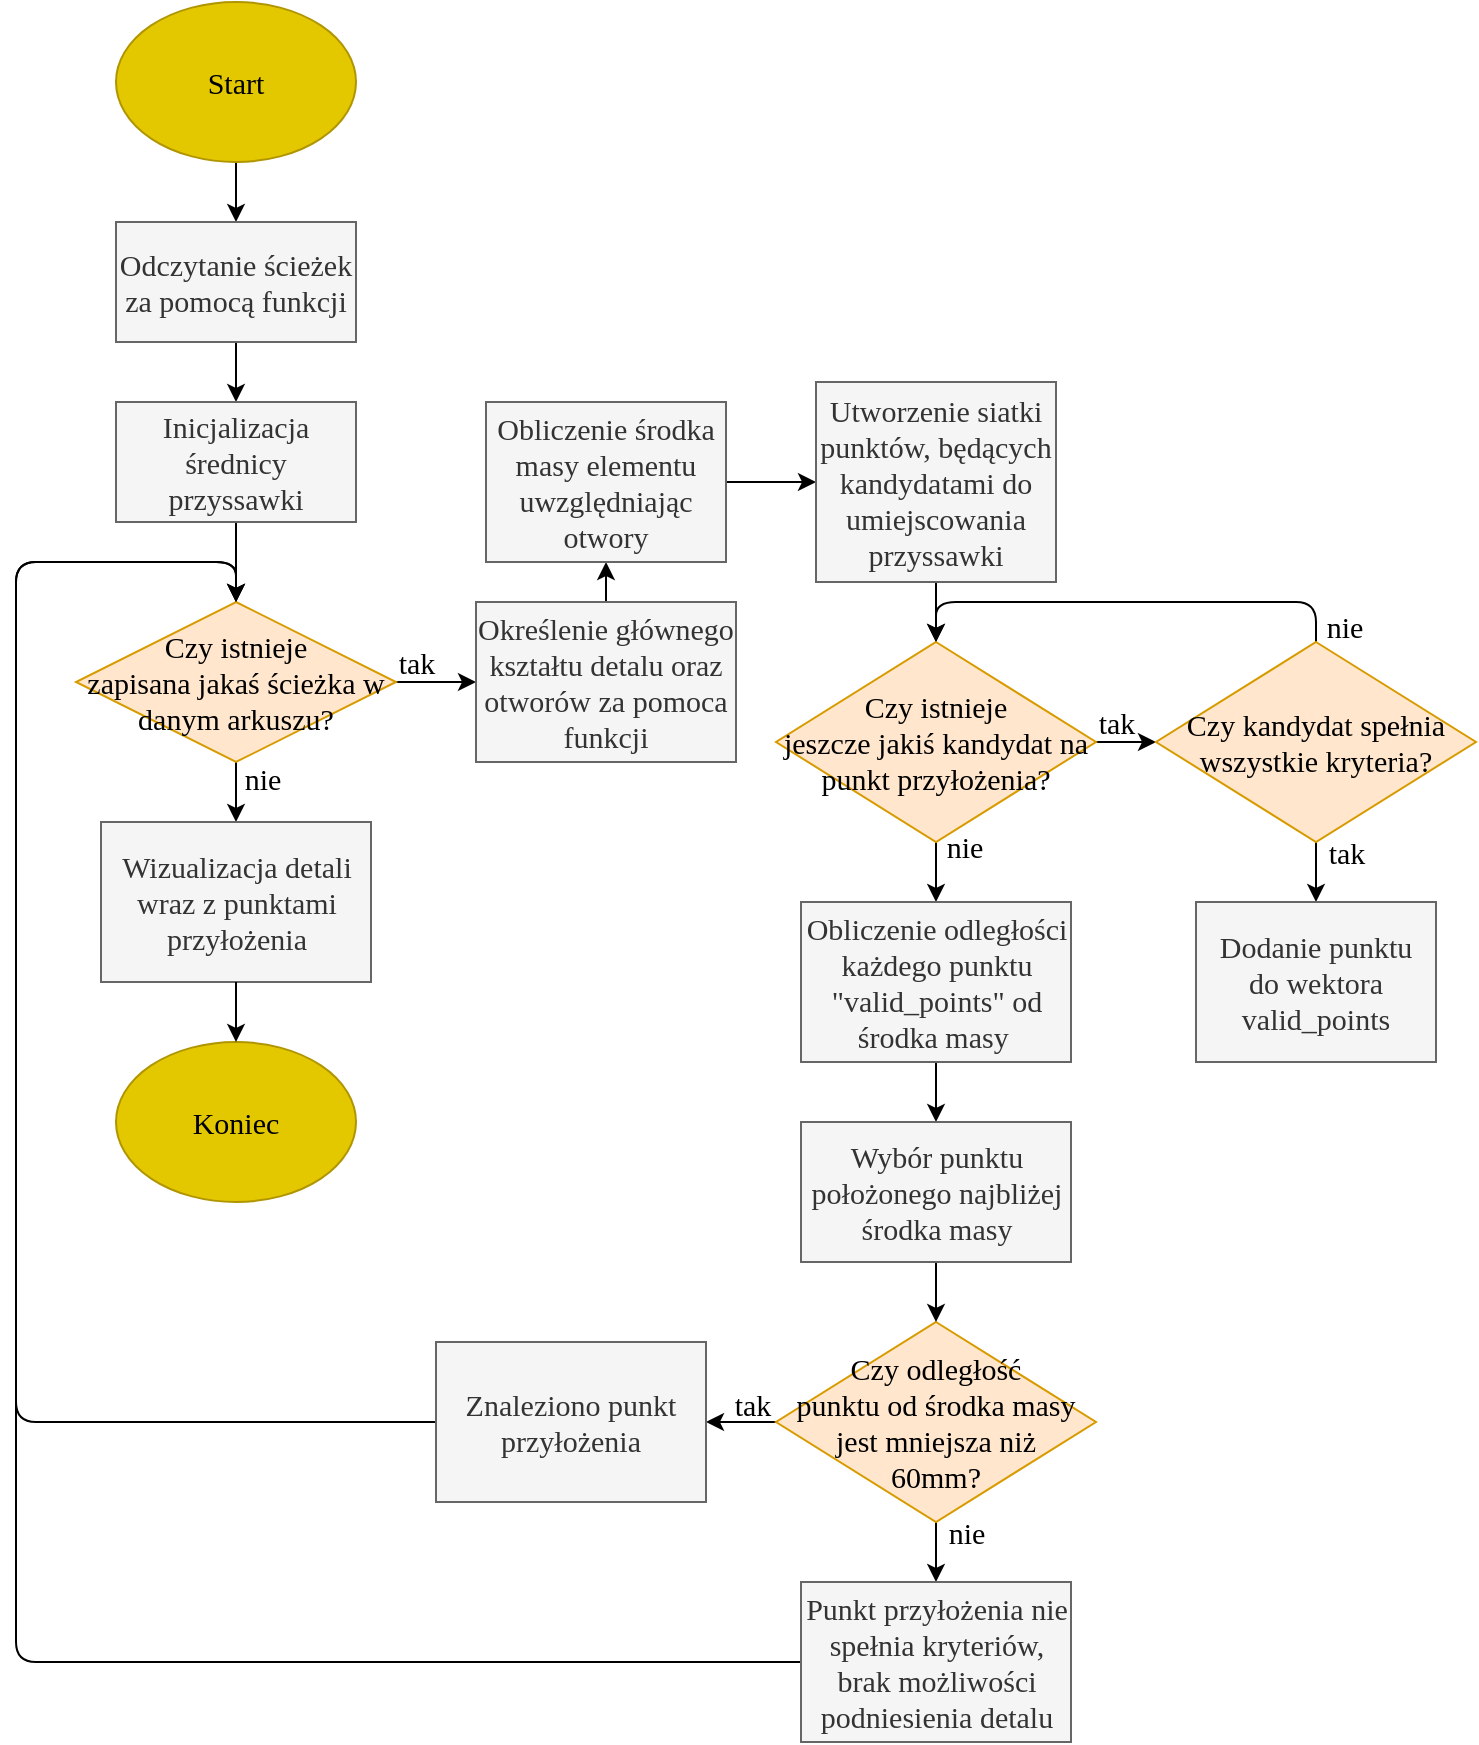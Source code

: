 <mxfile>
    <diagram id="vwsBcXSHYVoXoT90g7Te" name="Page-1">
        <mxGraphModel dx="739" dy="942" grid="1" gridSize="10" guides="1" tooltips="1" connect="1" arrows="1" fold="1" page="1" pageScale="1" pageWidth="850" pageHeight="1100" background="#ffffff" math="0" shadow="0">
            <root>
                <mxCell id="0"/>
                <mxCell id="1" parent="0"/>
                <mxCell id="6" value="" style="edgeStyle=none;html=1;strokeColor=#000000;fontFamily=Garamond;fontSize=15;" parent="1" source="2" target="4" edge="1">
                    <mxGeometry relative="1" as="geometry"/>
                </mxCell>
                <mxCell id="2" value="Start" style="ellipse;whiteSpace=wrap;html=1;fillColor=#e3c800;fontColor=#000000;strokeColor=#B09500;fontFamily=Garamond;fontSize=15;" parent="1" vertex="1">
                    <mxGeometry x="70" y="30" width="120" height="80" as="geometry"/>
                </mxCell>
                <mxCell id="3" value="Koniec" style="ellipse;whiteSpace=wrap;html=1;fillColor=#e3c800;fontColor=#000000;strokeColor=#B09500;fontFamily=Garamond;fontSize=15;" parent="1" vertex="1">
                    <mxGeometry x="70" y="550" width="120" height="80" as="geometry"/>
                </mxCell>
                <mxCell id="9" value="" style="edgeStyle=none;html=1;strokeColor=#000000;fontFamily=Garamond;fontSize=15;" parent="1" source="4" target="8" edge="1">
                    <mxGeometry relative="1" as="geometry"/>
                </mxCell>
                <mxCell id="4" value="Odczytanie ścieżek za pomocą funkcji" style="rounded=0;whiteSpace=wrap;html=1;fillColor=#f5f5f5;fontColor=#333333;strokeColor=#666666;fontFamily=Garamond;fontSize=15;" parent="1" vertex="1">
                    <mxGeometry x="70" y="140" width="120" height="60" as="geometry"/>
                </mxCell>
                <mxCell id="10" value="" style="edgeStyle=none;html=1;strokeColor=#000000;fontFamily=Garamond;fontSize=15;entryX=0.5;entryY=0;entryDx=0;entryDy=0;" parent="1" source="8" target="12" edge="1">
                    <mxGeometry relative="1" as="geometry">
                        <mxPoint x="130" y="340" as="targetPoint"/>
                        <Array as="points">
                            <mxPoint x="130" y="320"/>
                        </Array>
                    </mxGeometry>
                </mxCell>
                <mxCell id="8" value="Inicjalizacja średnicy przyssawki" style="rounded=0;whiteSpace=wrap;html=1;fillColor=#f5f5f5;fontColor=#333333;strokeColor=#666666;fontFamily=Garamond;fontSize=15;" parent="1" vertex="1">
                    <mxGeometry x="70" y="230" width="120" height="60" as="geometry"/>
                </mxCell>
                <mxCell id="14" value="" style="edgeStyle=none;html=1;strokeColor=#000000;fontFamily=Garamond;fontSize=15;fontColor=#000000;" parent="1" source="12" target="13" edge="1">
                    <mxGeometry relative="1" as="geometry"/>
                </mxCell>
                <mxCell id="59" value="" style="edgeStyle=none;html=1;strokeColor=#000000;fontFamily=Garamond;fontSize=15;fontColor=#000000;" parent="1" source="12" edge="1">
                    <mxGeometry relative="1" as="geometry">
                        <mxPoint x="130" y="440" as="targetPoint"/>
                    </mxGeometry>
                </mxCell>
                <mxCell id="12" value="Czy istnieje &lt;br&gt;zapisana jakaś ścieżka w danym arkuszu?" style="rhombus;whiteSpace=wrap;html=1;fontFamily=Garamond;fontSize=15;fillColor=#ffe6cc;strokeColor=#d79b00;fontColor=#000000;" parent="1" vertex="1">
                    <mxGeometry x="50" y="330" width="160" height="80" as="geometry"/>
                </mxCell>
                <mxCell id="16" value="" style="edgeStyle=none;html=1;strokeColor=#000000;fontFamily=Garamond;fontSize=15;fontColor=#000000;" parent="1" source="13" target="15" edge="1">
                    <mxGeometry relative="1" as="geometry"/>
                </mxCell>
                <mxCell id="13" value="Określenie głównego kształtu detalu oraz otworów za pomoca funkcji" style="rounded=0;whiteSpace=wrap;html=1;fillColor=#f5f5f5;fontColor=#333333;strokeColor=#666666;fontFamily=Garamond;fontSize=15;" parent="1" vertex="1">
                    <mxGeometry x="250" y="330" width="130" height="80" as="geometry"/>
                </mxCell>
                <mxCell id="18" value="" style="edgeStyle=none;html=1;strokeColor=#000000;fontFamily=Garamond;fontSize=15;fontColor=#000000;" parent="1" source="15" target="17" edge="1">
                    <mxGeometry relative="1" as="geometry"/>
                </mxCell>
                <mxCell id="15" value="Obliczenie środka masy elementu uwzględniając otwory" style="rounded=0;whiteSpace=wrap;html=1;fillColor=#f5f5f5;fontColor=#333333;strokeColor=#666666;fontFamily=Garamond;fontSize=15;" parent="1" vertex="1">
                    <mxGeometry x="255" y="230" width="120" height="80" as="geometry"/>
                </mxCell>
                <mxCell id="20" value="" style="edgeStyle=none;html=1;strokeColor=#000000;fontFamily=Garamond;fontSize=15;fontColor=#000000;" parent="1" source="17" target="19" edge="1">
                    <mxGeometry relative="1" as="geometry"/>
                </mxCell>
                <mxCell id="17" value="Utworzenie siatki punktów, będących kandydatami do umiejscowania przyssawki" style="rounded=0;whiteSpace=wrap;html=1;fillColor=#f5f5f5;fontColor=#333333;strokeColor=#666666;fontFamily=Garamond;fontSize=15;" parent="1" vertex="1">
                    <mxGeometry x="420" y="220" width="120" height="100" as="geometry"/>
                </mxCell>
                <mxCell id="22" value="" style="edgeStyle=none;html=1;strokeColor=#000000;fontFamily=Garamond;fontSize=15;fontColor=#000000;" parent="1" source="19" target="21" edge="1">
                    <mxGeometry relative="1" as="geometry"/>
                </mxCell>
                <mxCell id="23" value="tak" style="edgeLabel;html=1;align=center;verticalAlign=middle;resizable=0;points=[];fontSize=15;fontFamily=Garamond;fontColor=#000000;labelBackgroundColor=none;" parent="22" connectable="0" vertex="1">
                    <mxGeometry x="-0.665" relative="1" as="geometry">
                        <mxPoint x="5" y="-10" as="offset"/>
                    </mxGeometry>
                </mxCell>
                <mxCell id="40" value="" style="edgeStyle=none;html=1;strokeColor=#000000;fontFamily=Garamond;fontSize=15;fontColor=#000000;entryX=0.5;entryY=0;entryDx=0;entryDy=0;" parent="1" source="19" target="28" edge="1">
                    <mxGeometry relative="1" as="geometry">
                        <mxPoint x="480" y="480" as="targetPoint"/>
                    </mxGeometry>
                </mxCell>
                <mxCell id="19" value="Czy istnieje &lt;br&gt;jeszcze jakiś kandydat na punkt przyłożenia?" style="rhombus;whiteSpace=wrap;html=1;fontFamily=Garamond;fontSize=15;fillColor=#ffe6cc;strokeColor=#d79b00;fontColor=#000000;" parent="1" vertex="1">
                    <mxGeometry x="400" y="350" width="160" height="100" as="geometry"/>
                </mxCell>
                <mxCell id="25" value="" style="edgeStyle=none;html=1;strokeColor=#000000;fontFamily=Garamond;fontSize=15;fontColor=#000000;" parent="1" source="21" target="24" edge="1">
                    <mxGeometry relative="1" as="geometry"/>
                </mxCell>
                <mxCell id="26" value="tak" style="edgeLabel;html=1;align=center;verticalAlign=middle;resizable=0;points=[];fontSize=15;fontFamily=Garamond;fontColor=#000000;labelBackgroundColor=none;" parent="25" connectable="0" vertex="1">
                    <mxGeometry x="-0.438" relative="1" as="geometry">
                        <mxPoint x="15" y="-4" as="offset"/>
                    </mxGeometry>
                </mxCell>
                <mxCell id="35" style="edgeStyle=none;html=1;entryX=0.5;entryY=0;entryDx=0;entryDy=0;strokeColor=#000000;fontFamily=Garamond;fontSize=15;fontColor=#000000;" parent="1" source="21" target="19" edge="1">
                    <mxGeometry relative="1" as="geometry">
                        <Array as="points">
                            <mxPoint x="670" y="330"/>
                            <mxPoint x="480" y="330"/>
                        </Array>
                    </mxGeometry>
                </mxCell>
                <mxCell id="21" value="Czy kandydat spełnia wszystkie kryteria?" style="rhombus;whiteSpace=wrap;html=1;fontFamily=Garamond;fontSize=15;fillColor=#ffe6cc;strokeColor=#d79b00;fontColor=#000000;" parent="1" vertex="1">
                    <mxGeometry x="590" y="350" width="160" height="100" as="geometry"/>
                </mxCell>
                <mxCell id="24" value="Dodanie punktu &lt;br&gt;do wektora valid_points" style="rounded=0;whiteSpace=wrap;html=1;fillColor=#f5f5f5;fontColor=#333333;strokeColor=#666666;fontFamily=Garamond;fontSize=15;" parent="1" vertex="1">
                    <mxGeometry x="610" y="480" width="120" height="80" as="geometry"/>
                </mxCell>
                <mxCell id="47" value="" style="edgeStyle=none;html=1;strokeColor=#000000;fontFamily=Garamond;fontSize=15;fontColor=#000000;" parent="1" source="28" target="46" edge="1">
                    <mxGeometry relative="1" as="geometry"/>
                </mxCell>
                <mxCell id="28" value="Obliczenie odległości &lt;br&gt;każdego punktu &quot;valid_points&quot; od środka masy&amp;nbsp;" style="rounded=0;whiteSpace=wrap;html=1;fillColor=#f5f5f5;fontColor=#333333;strokeColor=#666666;fontFamily=Garamond;fontSize=15;" parent="1" vertex="1">
                    <mxGeometry x="412.5" y="480" width="135" height="80" as="geometry"/>
                </mxCell>
                <mxCell id="32" value="nie" style="edgeLabel;html=1;align=center;verticalAlign=middle;resizable=0;points=[];fontSize=15;fontFamily=Garamond;fontColor=#000000;labelBackgroundColor=none;" parent="1" connectable="0" vertex="1">
                    <mxGeometry x="690" y="340.003" as="geometry">
                        <mxPoint x="-6" y="2" as="offset"/>
                    </mxGeometry>
                </mxCell>
                <mxCell id="33" value="nie" style="edgeLabel;html=1;align=center;verticalAlign=middle;resizable=0;points=[];fontSize=15;fontFamily=Garamond;fontColor=#000000;labelBackgroundColor=none;" parent="1" connectable="0" vertex="1">
                    <mxGeometry x="500" y="450.003" as="geometry">
                        <mxPoint x="-6" y="2" as="offset"/>
                    </mxGeometry>
                </mxCell>
                <mxCell id="36" value="tak" style="edgeLabel;html=1;align=center;verticalAlign=middle;resizable=0;points=[];fontSize=15;fontFamily=Garamond;fontColor=#000000;labelBackgroundColor=none;" parent="1" connectable="0" vertex="1">
                    <mxGeometry x="586" y="404" as="geometry">
                        <mxPoint x="-366" y="-44" as="offset"/>
                    </mxGeometry>
                </mxCell>
                <mxCell id="44" value="" style="edgeStyle=none;html=1;strokeColor=#000000;fontFamily=Garamond;fontSize=15;fontColor=#000000;" parent="1" source="37" target="43" edge="1">
                    <mxGeometry relative="1" as="geometry"/>
                </mxCell>
                <mxCell id="45" style="edgeStyle=none;html=1;strokeColor=#000000;fontFamily=Garamond;fontSize=15;fontColor=#000000;" parent="1" source="37" target="51" edge="1">
                    <mxGeometry relative="1" as="geometry">
                        <mxPoint x="370" y="770" as="targetPoint"/>
                    </mxGeometry>
                </mxCell>
                <mxCell id="37" value="Czy odległość &lt;br&gt;punktu od środka masy jest mniejsza niż &lt;br&gt;60mm?" style="rhombus;whiteSpace=wrap;html=1;fontFamily=Garamond;fontSize=15;fillColor=#ffe6cc;strokeColor=#d79b00;fontColor=#000000;" parent="1" vertex="1">
                    <mxGeometry x="400" y="690" width="160" height="100" as="geometry"/>
                </mxCell>
                <mxCell id="62" style="edgeStyle=none;html=1;entryX=0.5;entryY=0;entryDx=0;entryDy=0;strokeColor=#000000;fontFamily=Garamond;fontSize=15;fontColor=#000000;" parent="1" source="43" target="12" edge="1">
                    <mxGeometry relative="1" as="geometry">
                        <Array as="points">
                            <mxPoint x="20" y="740"/>
                            <mxPoint x="20" y="310"/>
                            <mxPoint x="130" y="310"/>
                        </Array>
                    </mxGeometry>
                </mxCell>
                <mxCell id="43" value="Znaleziono punkt przyłożenia" style="rounded=0;whiteSpace=wrap;html=1;fillColor=#f5f5f5;fontColor=#333333;strokeColor=#666666;fontFamily=Garamond;fontSize=15;" parent="1" vertex="1">
                    <mxGeometry x="230" y="700" width="135" height="80" as="geometry"/>
                </mxCell>
                <mxCell id="48" value="" style="edgeStyle=none;html=1;strokeColor=#000000;fontFamily=Garamond;fontSize=15;fontColor=#000000;" parent="1" source="46" target="37" edge="1">
                    <mxGeometry relative="1" as="geometry"/>
                </mxCell>
                <mxCell id="46" value="Wybór punktu położonego najbliżej środka masy" style="rounded=0;whiteSpace=wrap;html=1;fillColor=#f5f5f5;fontColor=#333333;strokeColor=#666666;fontFamily=Garamond;fontSize=15;" parent="1" vertex="1">
                    <mxGeometry x="412.5" y="590" width="135" height="70" as="geometry"/>
                </mxCell>
                <mxCell id="50" value="tak" style="edgeLabel;html=1;align=center;verticalAlign=middle;resizable=0;points=[];fontSize=15;fontFamily=Garamond;fontColor=#000000;labelBackgroundColor=none;" parent="1" connectable="0" vertex="1">
                    <mxGeometry x="459.998" y="330" as="geometry">
                        <mxPoint x="-72" y="401" as="offset"/>
                    </mxGeometry>
                </mxCell>
                <mxCell id="56" style="edgeStyle=none;html=1;strokeColor=#000000;fontFamily=Garamond;fontSize=15;fontColor=#000000;" parent="1" source="51" edge="1">
                    <mxGeometry relative="1" as="geometry">
                        <mxPoint x="130" y="330" as="targetPoint"/>
                        <Array as="points">
                            <mxPoint x="20" y="860"/>
                            <mxPoint x="20" y="310"/>
                            <mxPoint x="130" y="310"/>
                        </Array>
                    </mxGeometry>
                </mxCell>
                <mxCell id="51" value="Punkt przyłożenia nie spełnia kryteriów, brak możliwości podniesienia detalu" style="rounded=0;whiteSpace=wrap;html=1;fillColor=#f5f5f5;fontColor=#333333;strokeColor=#666666;fontFamily=Garamond;fontSize=15;" parent="1" vertex="1">
                    <mxGeometry x="412.5" y="820" width="135" height="80" as="geometry"/>
                </mxCell>
                <mxCell id="52" value="nie" style="edgeLabel;html=1;align=center;verticalAlign=middle;resizable=0;points=[];fontSize=15;fontFamily=Garamond;fontColor=#000000;labelBackgroundColor=none;" parent="1" connectable="0" vertex="1">
                    <mxGeometry x="441" y="525.003" as="geometry">
                        <mxPoint x="54" y="270" as="offset"/>
                    </mxGeometry>
                </mxCell>
                <mxCell id="53" value="Wizualizacja detali wraz z punktami przyłożenia" style="rounded=0;whiteSpace=wrap;html=1;fillColor=#f5f5f5;fontColor=#333333;strokeColor=#666666;fontFamily=Garamond;fontSize=15;" parent="1" vertex="1">
                    <mxGeometry x="62.5" y="440" width="135" height="80" as="geometry"/>
                </mxCell>
                <mxCell id="64" value="" style="edgeStyle=none;html=1;strokeColor=#000000;fontFamily=Garamond;fontSize=15;fontColor=#000000;exitX=0.5;exitY=1;exitDx=0;exitDy=0;" parent="1" source="53" edge="1">
                    <mxGeometry relative="1" as="geometry">
                        <mxPoint x="130" y="550" as="targetPoint"/>
                        <mxPoint x="140" y="400" as="sourcePoint"/>
                    </mxGeometry>
                </mxCell>
                <mxCell id="66" value="nie" style="edgeLabel;html=1;align=center;verticalAlign=middle;resizable=0;points=[];fontSize=15;fontFamily=Garamond;fontColor=#000000;labelBackgroundColor=none;" parent="1" connectable="0" vertex="1">
                    <mxGeometry x="514" y="459.003" as="geometry">
                        <mxPoint x="-371" y="-41" as="offset"/>
                    </mxGeometry>
                </mxCell>
            </root>
        </mxGraphModel>
    </diagram>
</mxfile>